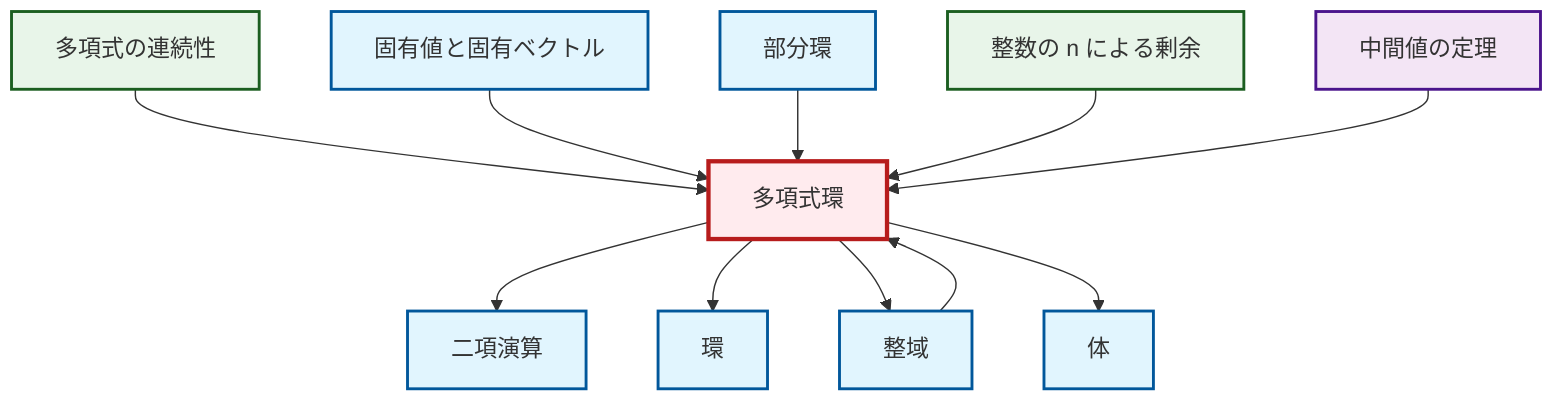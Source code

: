 graph TD
    classDef definition fill:#e1f5fe,stroke:#01579b,stroke-width:2px
    classDef theorem fill:#f3e5f5,stroke:#4a148c,stroke-width:2px
    classDef axiom fill:#fff3e0,stroke:#e65100,stroke-width:2px
    classDef example fill:#e8f5e9,stroke:#1b5e20,stroke-width:2px
    classDef current fill:#ffebee,stroke:#b71c1c,stroke-width:3px
    def-polynomial-ring["多項式環"]:::definition
    ex-quotient-integers-mod-n["整数の n による剰余"]:::example
    ex-polynomial-continuity["多項式の連続性"]:::example
    def-eigenvalue-eigenvector["固有値と固有ベクトル"]:::definition
    def-ring["環"]:::definition
    def-field["体"]:::definition
    def-subring["部分環"]:::definition
    def-integral-domain["整域"]:::definition
    def-binary-operation["二項演算"]:::definition
    thm-intermediate-value["中間値の定理"]:::theorem
    def-integral-domain --> def-polynomial-ring
    def-polynomial-ring --> def-binary-operation
    ex-polynomial-continuity --> def-polynomial-ring
    def-polynomial-ring --> def-ring
    def-eigenvalue-eigenvector --> def-polynomial-ring
    def-polynomial-ring --> def-integral-domain
    def-subring --> def-polynomial-ring
    def-polynomial-ring --> def-field
    ex-quotient-integers-mod-n --> def-polynomial-ring
    thm-intermediate-value --> def-polynomial-ring
    class def-polynomial-ring current